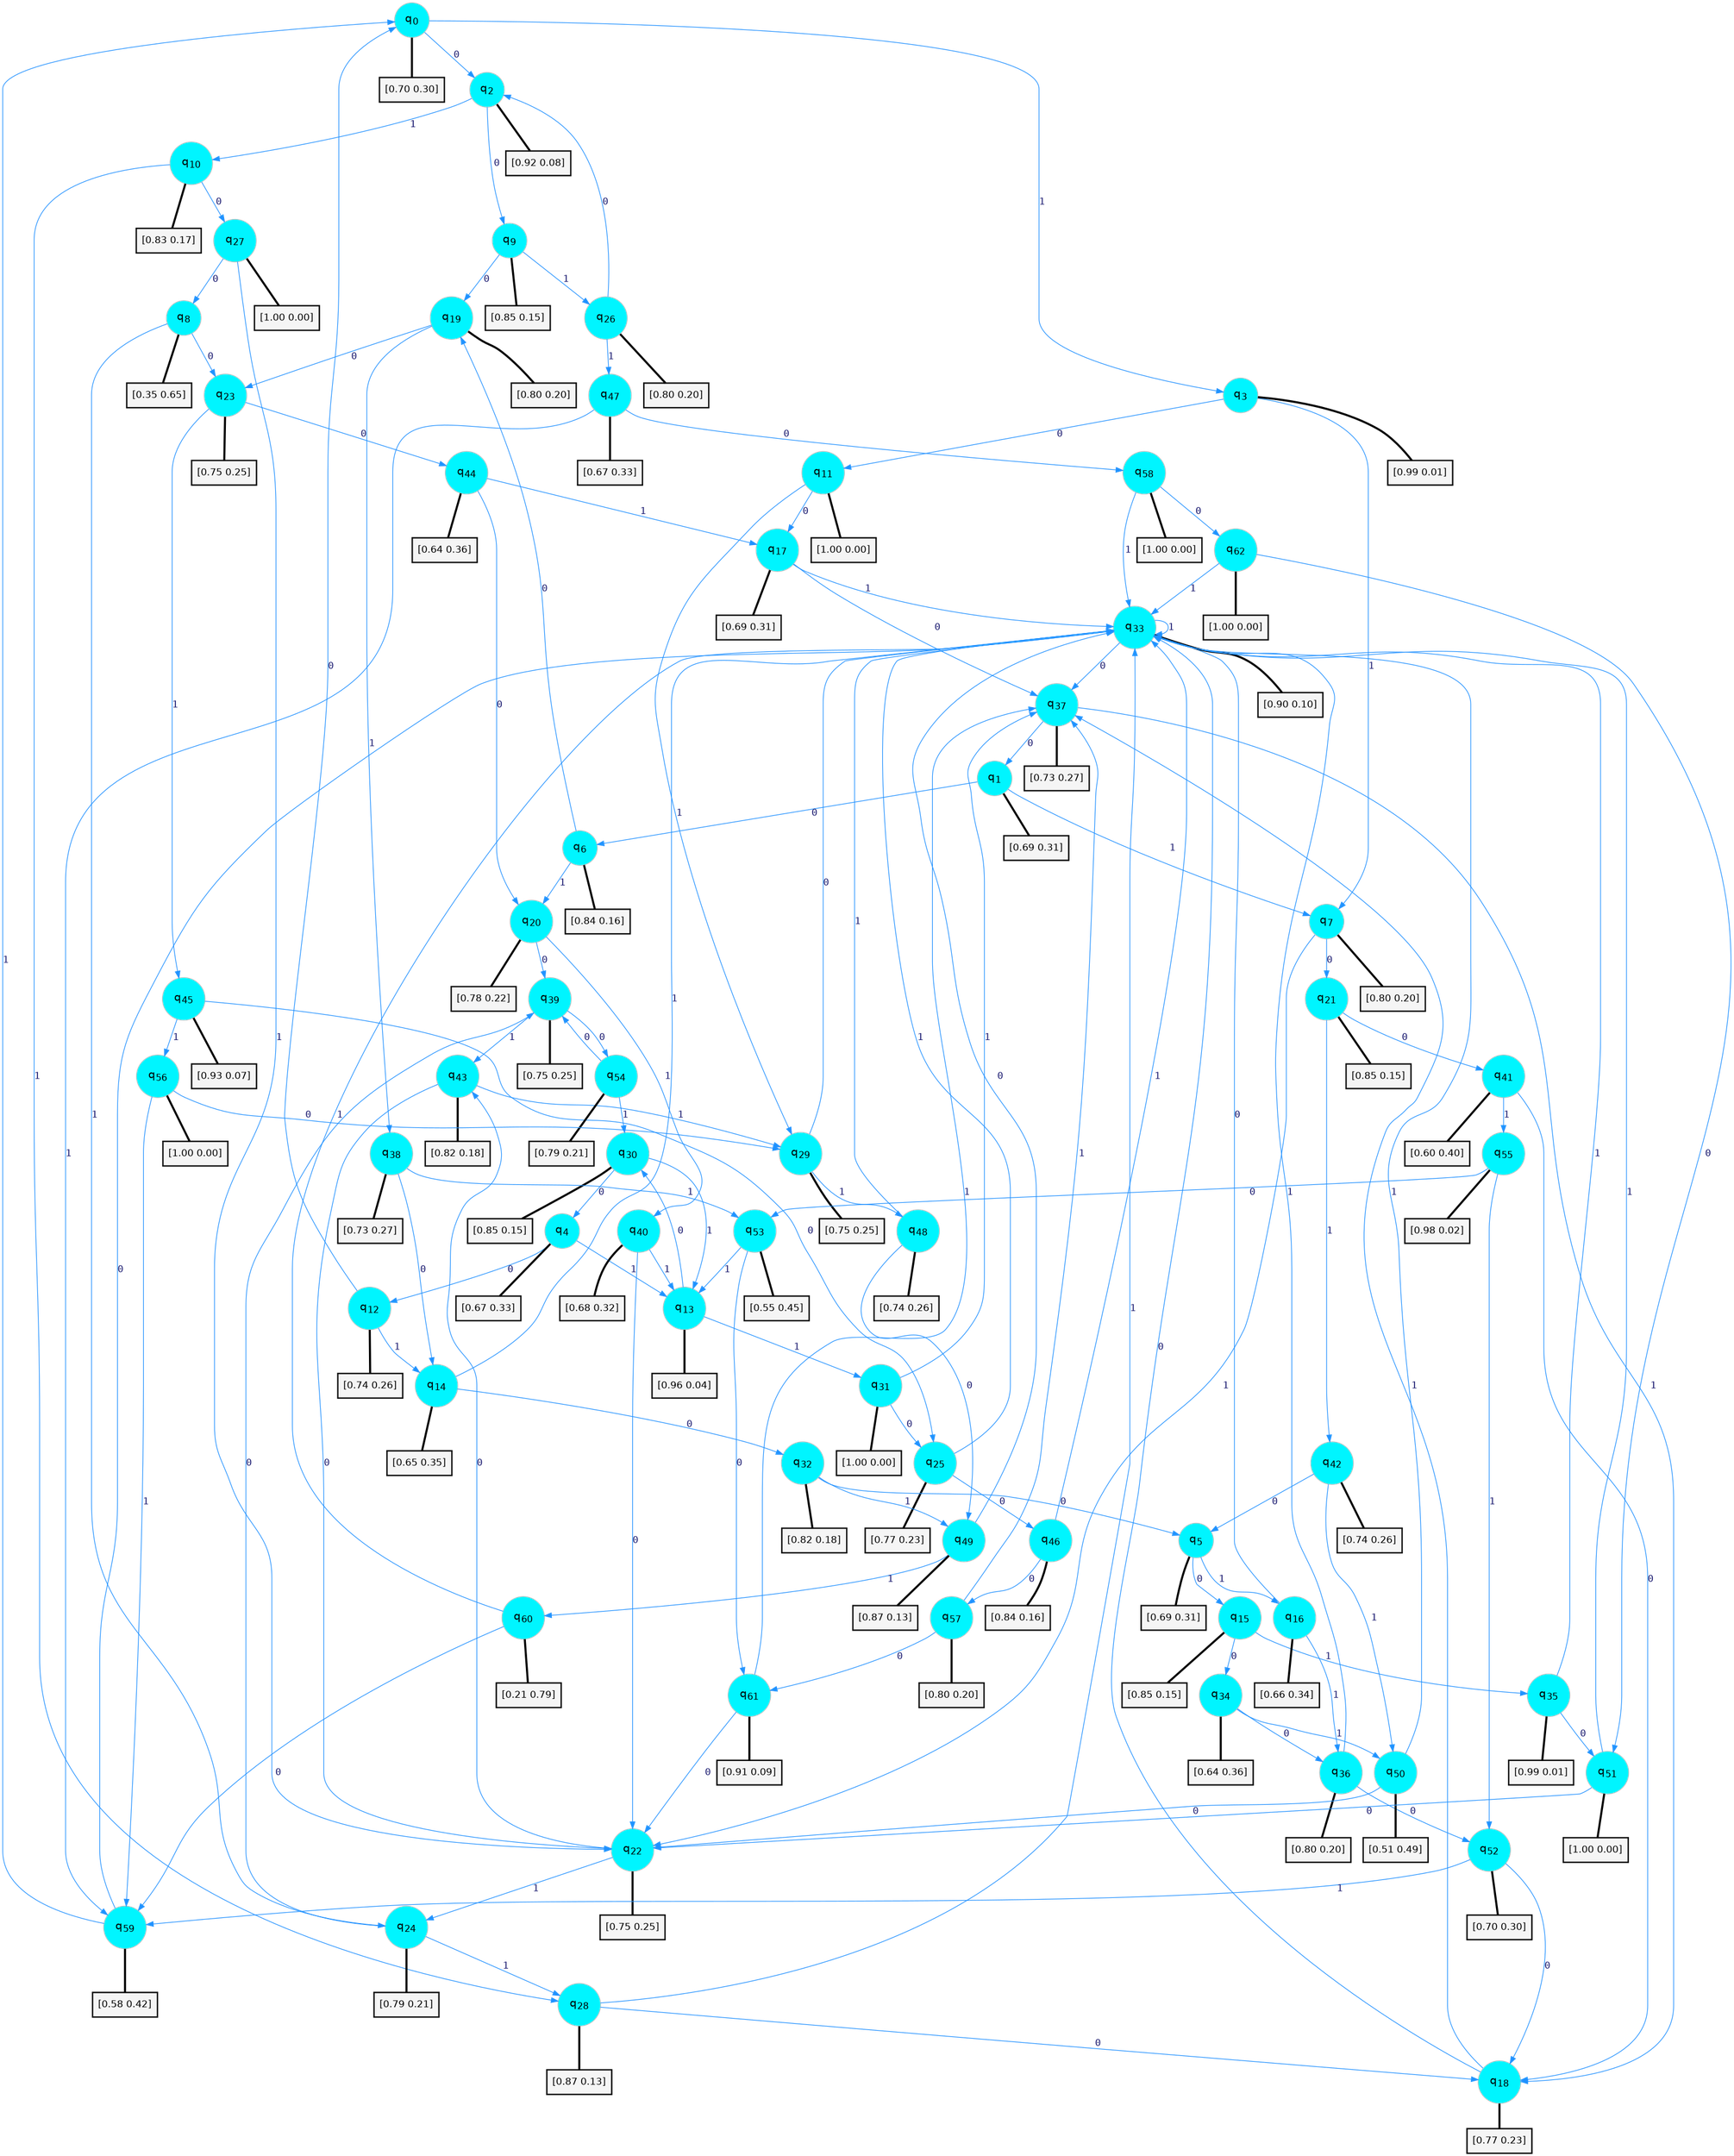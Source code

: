 digraph G {
graph [
bgcolor=transparent, dpi=300, rankdir=TD, size="40,25"];
node [
color=gray, fillcolor=turquoise1, fontcolor=black, fontname=Helvetica, fontsize=16, fontweight=bold, shape=circle, style=filled];
edge [
arrowsize=1, color=dodgerblue1, fontcolor=midnightblue, fontname=courier, fontweight=bold, penwidth=1, style=solid, weight=20];
0[label=<q<SUB>0</SUB>>];
1[label=<q<SUB>1</SUB>>];
2[label=<q<SUB>2</SUB>>];
3[label=<q<SUB>3</SUB>>];
4[label=<q<SUB>4</SUB>>];
5[label=<q<SUB>5</SUB>>];
6[label=<q<SUB>6</SUB>>];
7[label=<q<SUB>7</SUB>>];
8[label=<q<SUB>8</SUB>>];
9[label=<q<SUB>9</SUB>>];
10[label=<q<SUB>10</SUB>>];
11[label=<q<SUB>11</SUB>>];
12[label=<q<SUB>12</SUB>>];
13[label=<q<SUB>13</SUB>>];
14[label=<q<SUB>14</SUB>>];
15[label=<q<SUB>15</SUB>>];
16[label=<q<SUB>16</SUB>>];
17[label=<q<SUB>17</SUB>>];
18[label=<q<SUB>18</SUB>>];
19[label=<q<SUB>19</SUB>>];
20[label=<q<SUB>20</SUB>>];
21[label=<q<SUB>21</SUB>>];
22[label=<q<SUB>22</SUB>>];
23[label=<q<SUB>23</SUB>>];
24[label=<q<SUB>24</SUB>>];
25[label=<q<SUB>25</SUB>>];
26[label=<q<SUB>26</SUB>>];
27[label=<q<SUB>27</SUB>>];
28[label=<q<SUB>28</SUB>>];
29[label=<q<SUB>29</SUB>>];
30[label=<q<SUB>30</SUB>>];
31[label=<q<SUB>31</SUB>>];
32[label=<q<SUB>32</SUB>>];
33[label=<q<SUB>33</SUB>>];
34[label=<q<SUB>34</SUB>>];
35[label=<q<SUB>35</SUB>>];
36[label=<q<SUB>36</SUB>>];
37[label=<q<SUB>37</SUB>>];
38[label=<q<SUB>38</SUB>>];
39[label=<q<SUB>39</SUB>>];
40[label=<q<SUB>40</SUB>>];
41[label=<q<SUB>41</SUB>>];
42[label=<q<SUB>42</SUB>>];
43[label=<q<SUB>43</SUB>>];
44[label=<q<SUB>44</SUB>>];
45[label=<q<SUB>45</SUB>>];
46[label=<q<SUB>46</SUB>>];
47[label=<q<SUB>47</SUB>>];
48[label=<q<SUB>48</SUB>>];
49[label=<q<SUB>49</SUB>>];
50[label=<q<SUB>50</SUB>>];
51[label=<q<SUB>51</SUB>>];
52[label=<q<SUB>52</SUB>>];
53[label=<q<SUB>53</SUB>>];
54[label=<q<SUB>54</SUB>>];
55[label=<q<SUB>55</SUB>>];
56[label=<q<SUB>56</SUB>>];
57[label=<q<SUB>57</SUB>>];
58[label=<q<SUB>58</SUB>>];
59[label=<q<SUB>59</SUB>>];
60[label=<q<SUB>60</SUB>>];
61[label=<q<SUB>61</SUB>>];
62[label=<q<SUB>62</SUB>>];
63[label="[0.70 0.30]", shape=box,fontcolor=black, fontname=Helvetica, fontsize=14, penwidth=2, fillcolor=whitesmoke,color=black];
64[label="[0.69 0.31]", shape=box,fontcolor=black, fontname=Helvetica, fontsize=14, penwidth=2, fillcolor=whitesmoke,color=black];
65[label="[0.92 0.08]", shape=box,fontcolor=black, fontname=Helvetica, fontsize=14, penwidth=2, fillcolor=whitesmoke,color=black];
66[label="[0.99 0.01]", shape=box,fontcolor=black, fontname=Helvetica, fontsize=14, penwidth=2, fillcolor=whitesmoke,color=black];
67[label="[0.67 0.33]", shape=box,fontcolor=black, fontname=Helvetica, fontsize=14, penwidth=2, fillcolor=whitesmoke,color=black];
68[label="[0.69 0.31]", shape=box,fontcolor=black, fontname=Helvetica, fontsize=14, penwidth=2, fillcolor=whitesmoke,color=black];
69[label="[0.84 0.16]", shape=box,fontcolor=black, fontname=Helvetica, fontsize=14, penwidth=2, fillcolor=whitesmoke,color=black];
70[label="[0.80 0.20]", shape=box,fontcolor=black, fontname=Helvetica, fontsize=14, penwidth=2, fillcolor=whitesmoke,color=black];
71[label="[0.35 0.65]", shape=box,fontcolor=black, fontname=Helvetica, fontsize=14, penwidth=2, fillcolor=whitesmoke,color=black];
72[label="[0.85 0.15]", shape=box,fontcolor=black, fontname=Helvetica, fontsize=14, penwidth=2, fillcolor=whitesmoke,color=black];
73[label="[0.83 0.17]", shape=box,fontcolor=black, fontname=Helvetica, fontsize=14, penwidth=2, fillcolor=whitesmoke,color=black];
74[label="[1.00 0.00]", shape=box,fontcolor=black, fontname=Helvetica, fontsize=14, penwidth=2, fillcolor=whitesmoke,color=black];
75[label="[0.74 0.26]", shape=box,fontcolor=black, fontname=Helvetica, fontsize=14, penwidth=2, fillcolor=whitesmoke,color=black];
76[label="[0.96 0.04]", shape=box,fontcolor=black, fontname=Helvetica, fontsize=14, penwidth=2, fillcolor=whitesmoke,color=black];
77[label="[0.65 0.35]", shape=box,fontcolor=black, fontname=Helvetica, fontsize=14, penwidth=2, fillcolor=whitesmoke,color=black];
78[label="[0.85 0.15]", shape=box,fontcolor=black, fontname=Helvetica, fontsize=14, penwidth=2, fillcolor=whitesmoke,color=black];
79[label="[0.66 0.34]", shape=box,fontcolor=black, fontname=Helvetica, fontsize=14, penwidth=2, fillcolor=whitesmoke,color=black];
80[label="[0.69 0.31]", shape=box,fontcolor=black, fontname=Helvetica, fontsize=14, penwidth=2, fillcolor=whitesmoke,color=black];
81[label="[0.77 0.23]", shape=box,fontcolor=black, fontname=Helvetica, fontsize=14, penwidth=2, fillcolor=whitesmoke,color=black];
82[label="[0.80 0.20]", shape=box,fontcolor=black, fontname=Helvetica, fontsize=14, penwidth=2, fillcolor=whitesmoke,color=black];
83[label="[0.78 0.22]", shape=box,fontcolor=black, fontname=Helvetica, fontsize=14, penwidth=2, fillcolor=whitesmoke,color=black];
84[label="[0.85 0.15]", shape=box,fontcolor=black, fontname=Helvetica, fontsize=14, penwidth=2, fillcolor=whitesmoke,color=black];
85[label="[0.75 0.25]", shape=box,fontcolor=black, fontname=Helvetica, fontsize=14, penwidth=2, fillcolor=whitesmoke,color=black];
86[label="[0.75 0.25]", shape=box,fontcolor=black, fontname=Helvetica, fontsize=14, penwidth=2, fillcolor=whitesmoke,color=black];
87[label="[0.79 0.21]", shape=box,fontcolor=black, fontname=Helvetica, fontsize=14, penwidth=2, fillcolor=whitesmoke,color=black];
88[label="[0.77 0.23]", shape=box,fontcolor=black, fontname=Helvetica, fontsize=14, penwidth=2, fillcolor=whitesmoke,color=black];
89[label="[0.80 0.20]", shape=box,fontcolor=black, fontname=Helvetica, fontsize=14, penwidth=2, fillcolor=whitesmoke,color=black];
90[label="[1.00 0.00]", shape=box,fontcolor=black, fontname=Helvetica, fontsize=14, penwidth=2, fillcolor=whitesmoke,color=black];
91[label="[0.87 0.13]", shape=box,fontcolor=black, fontname=Helvetica, fontsize=14, penwidth=2, fillcolor=whitesmoke,color=black];
92[label="[0.75 0.25]", shape=box,fontcolor=black, fontname=Helvetica, fontsize=14, penwidth=2, fillcolor=whitesmoke,color=black];
93[label="[0.85 0.15]", shape=box,fontcolor=black, fontname=Helvetica, fontsize=14, penwidth=2, fillcolor=whitesmoke,color=black];
94[label="[1.00 0.00]", shape=box,fontcolor=black, fontname=Helvetica, fontsize=14, penwidth=2, fillcolor=whitesmoke,color=black];
95[label="[0.82 0.18]", shape=box,fontcolor=black, fontname=Helvetica, fontsize=14, penwidth=2, fillcolor=whitesmoke,color=black];
96[label="[0.90 0.10]", shape=box,fontcolor=black, fontname=Helvetica, fontsize=14, penwidth=2, fillcolor=whitesmoke,color=black];
97[label="[0.64 0.36]", shape=box,fontcolor=black, fontname=Helvetica, fontsize=14, penwidth=2, fillcolor=whitesmoke,color=black];
98[label="[0.99 0.01]", shape=box,fontcolor=black, fontname=Helvetica, fontsize=14, penwidth=2, fillcolor=whitesmoke,color=black];
99[label="[0.80 0.20]", shape=box,fontcolor=black, fontname=Helvetica, fontsize=14, penwidth=2, fillcolor=whitesmoke,color=black];
100[label="[0.73 0.27]", shape=box,fontcolor=black, fontname=Helvetica, fontsize=14, penwidth=2, fillcolor=whitesmoke,color=black];
101[label="[0.73 0.27]", shape=box,fontcolor=black, fontname=Helvetica, fontsize=14, penwidth=2, fillcolor=whitesmoke,color=black];
102[label="[0.75 0.25]", shape=box,fontcolor=black, fontname=Helvetica, fontsize=14, penwidth=2, fillcolor=whitesmoke,color=black];
103[label="[0.68 0.32]", shape=box,fontcolor=black, fontname=Helvetica, fontsize=14, penwidth=2, fillcolor=whitesmoke,color=black];
104[label="[0.60 0.40]", shape=box,fontcolor=black, fontname=Helvetica, fontsize=14, penwidth=2, fillcolor=whitesmoke,color=black];
105[label="[0.74 0.26]", shape=box,fontcolor=black, fontname=Helvetica, fontsize=14, penwidth=2, fillcolor=whitesmoke,color=black];
106[label="[0.82 0.18]", shape=box,fontcolor=black, fontname=Helvetica, fontsize=14, penwidth=2, fillcolor=whitesmoke,color=black];
107[label="[0.64 0.36]", shape=box,fontcolor=black, fontname=Helvetica, fontsize=14, penwidth=2, fillcolor=whitesmoke,color=black];
108[label="[0.93 0.07]", shape=box,fontcolor=black, fontname=Helvetica, fontsize=14, penwidth=2, fillcolor=whitesmoke,color=black];
109[label="[0.84 0.16]", shape=box,fontcolor=black, fontname=Helvetica, fontsize=14, penwidth=2, fillcolor=whitesmoke,color=black];
110[label="[0.67 0.33]", shape=box,fontcolor=black, fontname=Helvetica, fontsize=14, penwidth=2, fillcolor=whitesmoke,color=black];
111[label="[0.74 0.26]", shape=box,fontcolor=black, fontname=Helvetica, fontsize=14, penwidth=2, fillcolor=whitesmoke,color=black];
112[label="[0.87 0.13]", shape=box,fontcolor=black, fontname=Helvetica, fontsize=14, penwidth=2, fillcolor=whitesmoke,color=black];
113[label="[0.51 0.49]", shape=box,fontcolor=black, fontname=Helvetica, fontsize=14, penwidth=2, fillcolor=whitesmoke,color=black];
114[label="[1.00 0.00]", shape=box,fontcolor=black, fontname=Helvetica, fontsize=14, penwidth=2, fillcolor=whitesmoke,color=black];
115[label="[0.70 0.30]", shape=box,fontcolor=black, fontname=Helvetica, fontsize=14, penwidth=2, fillcolor=whitesmoke,color=black];
116[label="[0.55 0.45]", shape=box,fontcolor=black, fontname=Helvetica, fontsize=14, penwidth=2, fillcolor=whitesmoke,color=black];
117[label="[0.79 0.21]", shape=box,fontcolor=black, fontname=Helvetica, fontsize=14, penwidth=2, fillcolor=whitesmoke,color=black];
118[label="[0.98 0.02]", shape=box,fontcolor=black, fontname=Helvetica, fontsize=14, penwidth=2, fillcolor=whitesmoke,color=black];
119[label="[1.00 0.00]", shape=box,fontcolor=black, fontname=Helvetica, fontsize=14, penwidth=2, fillcolor=whitesmoke,color=black];
120[label="[0.80 0.20]", shape=box,fontcolor=black, fontname=Helvetica, fontsize=14, penwidth=2, fillcolor=whitesmoke,color=black];
121[label="[1.00 0.00]", shape=box,fontcolor=black, fontname=Helvetica, fontsize=14, penwidth=2, fillcolor=whitesmoke,color=black];
122[label="[0.58 0.42]", shape=box,fontcolor=black, fontname=Helvetica, fontsize=14, penwidth=2, fillcolor=whitesmoke,color=black];
123[label="[0.21 0.79]", shape=box,fontcolor=black, fontname=Helvetica, fontsize=14, penwidth=2, fillcolor=whitesmoke,color=black];
124[label="[0.91 0.09]", shape=box,fontcolor=black, fontname=Helvetica, fontsize=14, penwidth=2, fillcolor=whitesmoke,color=black];
125[label="[1.00 0.00]", shape=box,fontcolor=black, fontname=Helvetica, fontsize=14, penwidth=2, fillcolor=whitesmoke,color=black];
0->2 [label=0];
0->3 [label=1];
0->63 [arrowhead=none, penwidth=3,color=black];
1->6 [label=0];
1->7 [label=1];
1->64 [arrowhead=none, penwidth=3,color=black];
2->9 [label=0];
2->10 [label=1];
2->65 [arrowhead=none, penwidth=3,color=black];
3->11 [label=0];
3->7 [label=1];
3->66 [arrowhead=none, penwidth=3,color=black];
4->12 [label=0];
4->13 [label=1];
4->67 [arrowhead=none, penwidth=3,color=black];
5->15 [label=0];
5->16 [label=1];
5->68 [arrowhead=none, penwidth=3,color=black];
6->19 [label=0];
6->20 [label=1];
6->69 [arrowhead=none, penwidth=3,color=black];
7->21 [label=0];
7->22 [label=1];
7->70 [arrowhead=none, penwidth=3,color=black];
8->23 [label=0];
8->24 [label=1];
8->71 [arrowhead=none, penwidth=3,color=black];
9->19 [label=0];
9->26 [label=1];
9->72 [arrowhead=none, penwidth=3,color=black];
10->27 [label=0];
10->28 [label=1];
10->73 [arrowhead=none, penwidth=3,color=black];
11->17 [label=0];
11->29 [label=1];
11->74 [arrowhead=none, penwidth=3,color=black];
12->0 [label=0];
12->14 [label=1];
12->75 [arrowhead=none, penwidth=3,color=black];
13->30 [label=0];
13->31 [label=1];
13->76 [arrowhead=none, penwidth=3,color=black];
14->32 [label=0];
14->33 [label=1];
14->77 [arrowhead=none, penwidth=3,color=black];
15->34 [label=0];
15->35 [label=1];
15->78 [arrowhead=none, penwidth=3,color=black];
16->33 [label=0];
16->36 [label=1];
16->79 [arrowhead=none, penwidth=3,color=black];
17->37 [label=0];
17->33 [label=1];
17->80 [arrowhead=none, penwidth=3,color=black];
18->33 [label=0];
18->37 [label=1];
18->81 [arrowhead=none, penwidth=3,color=black];
19->23 [label=0];
19->38 [label=1];
19->82 [arrowhead=none, penwidth=3,color=black];
20->39 [label=0];
20->40 [label=1];
20->83 [arrowhead=none, penwidth=3,color=black];
21->41 [label=0];
21->42 [label=1];
21->84 [arrowhead=none, penwidth=3,color=black];
22->43 [label=0];
22->24 [label=1];
22->85 [arrowhead=none, penwidth=3,color=black];
23->44 [label=0];
23->45 [label=1];
23->86 [arrowhead=none, penwidth=3,color=black];
24->39 [label=0];
24->28 [label=1];
24->87 [arrowhead=none, penwidth=3,color=black];
25->46 [label=0];
25->33 [label=1];
25->88 [arrowhead=none, penwidth=3,color=black];
26->2 [label=0];
26->47 [label=1];
26->89 [arrowhead=none, penwidth=3,color=black];
27->8 [label=0];
27->22 [label=1];
27->90 [arrowhead=none, penwidth=3,color=black];
28->18 [label=0];
28->33 [label=1];
28->91 [arrowhead=none, penwidth=3,color=black];
29->33 [label=0];
29->48 [label=1];
29->92 [arrowhead=none, penwidth=3,color=black];
30->4 [label=0];
30->13 [label=1];
30->93 [arrowhead=none, penwidth=3,color=black];
31->25 [label=0];
31->37 [label=1];
31->94 [arrowhead=none, penwidth=3,color=black];
32->5 [label=0];
32->49 [label=1];
32->95 [arrowhead=none, penwidth=3,color=black];
33->37 [label=0];
33->33 [label=1];
33->96 [arrowhead=none, penwidth=3,color=black];
34->36 [label=0];
34->50 [label=1];
34->97 [arrowhead=none, penwidth=3,color=black];
35->51 [label=0];
35->33 [label=1];
35->98 [arrowhead=none, penwidth=3,color=black];
36->52 [label=0];
36->33 [label=1];
36->99 [arrowhead=none, penwidth=3,color=black];
37->1 [label=0];
37->18 [label=1];
37->100 [arrowhead=none, penwidth=3,color=black];
38->14 [label=0];
38->53 [label=1];
38->101 [arrowhead=none, penwidth=3,color=black];
39->54 [label=0];
39->43 [label=1];
39->102 [arrowhead=none, penwidth=3,color=black];
40->22 [label=0];
40->13 [label=1];
40->103 [arrowhead=none, penwidth=3,color=black];
41->18 [label=0];
41->55 [label=1];
41->104 [arrowhead=none, penwidth=3,color=black];
42->5 [label=0];
42->50 [label=1];
42->105 [arrowhead=none, penwidth=3,color=black];
43->22 [label=0];
43->29 [label=1];
43->106 [arrowhead=none, penwidth=3,color=black];
44->20 [label=0];
44->17 [label=1];
44->107 [arrowhead=none, penwidth=3,color=black];
45->25 [label=0];
45->56 [label=1];
45->108 [arrowhead=none, penwidth=3,color=black];
46->57 [label=0];
46->33 [label=1];
46->109 [arrowhead=none, penwidth=3,color=black];
47->58 [label=0];
47->59 [label=1];
47->110 [arrowhead=none, penwidth=3,color=black];
48->49 [label=0];
48->33 [label=1];
48->111 [arrowhead=none, penwidth=3,color=black];
49->33 [label=0];
49->60 [label=1];
49->112 [arrowhead=none, penwidth=3,color=black];
50->22 [label=0];
50->33 [label=1];
50->113 [arrowhead=none, penwidth=3,color=black];
51->22 [label=0];
51->33 [label=1];
51->114 [arrowhead=none, penwidth=3,color=black];
52->18 [label=0];
52->59 [label=1];
52->115 [arrowhead=none, penwidth=3,color=black];
53->61 [label=0];
53->13 [label=1];
53->116 [arrowhead=none, penwidth=3,color=black];
54->39 [label=0];
54->30 [label=1];
54->117 [arrowhead=none, penwidth=3,color=black];
55->53 [label=0];
55->52 [label=1];
55->118 [arrowhead=none, penwidth=3,color=black];
56->29 [label=0];
56->59 [label=1];
56->119 [arrowhead=none, penwidth=3,color=black];
57->61 [label=0];
57->37 [label=1];
57->120 [arrowhead=none, penwidth=3,color=black];
58->62 [label=0];
58->33 [label=1];
58->121 [arrowhead=none, penwidth=3,color=black];
59->33 [label=0];
59->0 [label=1];
59->122 [arrowhead=none, penwidth=3,color=black];
60->59 [label=0];
60->33 [label=1];
60->123 [arrowhead=none, penwidth=3,color=black];
61->22 [label=0];
61->37 [label=1];
61->124 [arrowhead=none, penwidth=3,color=black];
62->51 [label=0];
62->33 [label=1];
62->125 [arrowhead=none, penwidth=3,color=black];
}
